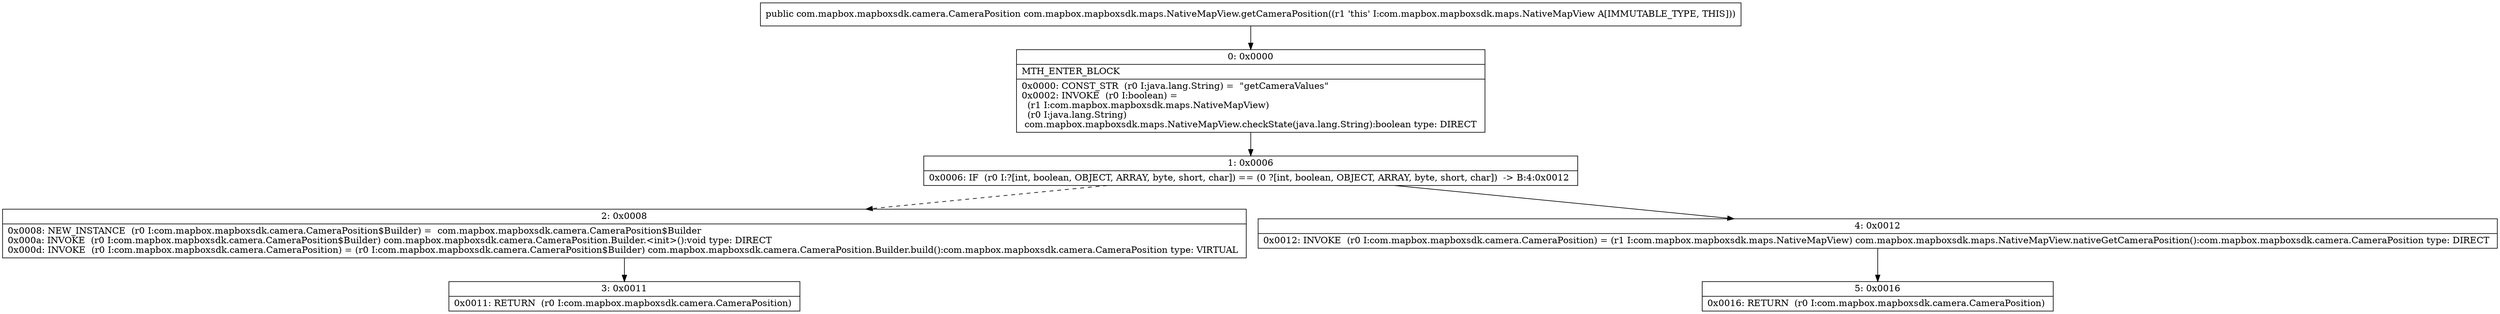 digraph "CFG forcom.mapbox.mapboxsdk.maps.NativeMapView.getCameraPosition()Lcom\/mapbox\/mapboxsdk\/camera\/CameraPosition;" {
Node_0 [shape=record,label="{0\:\ 0x0000|MTH_ENTER_BLOCK\l|0x0000: CONST_STR  (r0 I:java.lang.String) =  \"getCameraValues\" \l0x0002: INVOKE  (r0 I:boolean) = \l  (r1 I:com.mapbox.mapboxsdk.maps.NativeMapView)\l  (r0 I:java.lang.String)\l com.mapbox.mapboxsdk.maps.NativeMapView.checkState(java.lang.String):boolean type: DIRECT \l}"];
Node_1 [shape=record,label="{1\:\ 0x0006|0x0006: IF  (r0 I:?[int, boolean, OBJECT, ARRAY, byte, short, char]) == (0 ?[int, boolean, OBJECT, ARRAY, byte, short, char])  \-\> B:4:0x0012 \l}"];
Node_2 [shape=record,label="{2\:\ 0x0008|0x0008: NEW_INSTANCE  (r0 I:com.mapbox.mapboxsdk.camera.CameraPosition$Builder) =  com.mapbox.mapboxsdk.camera.CameraPosition$Builder \l0x000a: INVOKE  (r0 I:com.mapbox.mapboxsdk.camera.CameraPosition$Builder) com.mapbox.mapboxsdk.camera.CameraPosition.Builder.\<init\>():void type: DIRECT \l0x000d: INVOKE  (r0 I:com.mapbox.mapboxsdk.camera.CameraPosition) = (r0 I:com.mapbox.mapboxsdk.camera.CameraPosition$Builder) com.mapbox.mapboxsdk.camera.CameraPosition.Builder.build():com.mapbox.mapboxsdk.camera.CameraPosition type: VIRTUAL \l}"];
Node_3 [shape=record,label="{3\:\ 0x0011|0x0011: RETURN  (r0 I:com.mapbox.mapboxsdk.camera.CameraPosition) \l}"];
Node_4 [shape=record,label="{4\:\ 0x0012|0x0012: INVOKE  (r0 I:com.mapbox.mapboxsdk.camera.CameraPosition) = (r1 I:com.mapbox.mapboxsdk.maps.NativeMapView) com.mapbox.mapboxsdk.maps.NativeMapView.nativeGetCameraPosition():com.mapbox.mapboxsdk.camera.CameraPosition type: DIRECT \l}"];
Node_5 [shape=record,label="{5\:\ 0x0016|0x0016: RETURN  (r0 I:com.mapbox.mapboxsdk.camera.CameraPosition) \l}"];
MethodNode[shape=record,label="{public com.mapbox.mapboxsdk.camera.CameraPosition com.mapbox.mapboxsdk.maps.NativeMapView.getCameraPosition((r1 'this' I:com.mapbox.mapboxsdk.maps.NativeMapView A[IMMUTABLE_TYPE, THIS])) }"];
MethodNode -> Node_0;
Node_0 -> Node_1;
Node_1 -> Node_2[style=dashed];
Node_1 -> Node_4;
Node_2 -> Node_3;
Node_4 -> Node_5;
}

